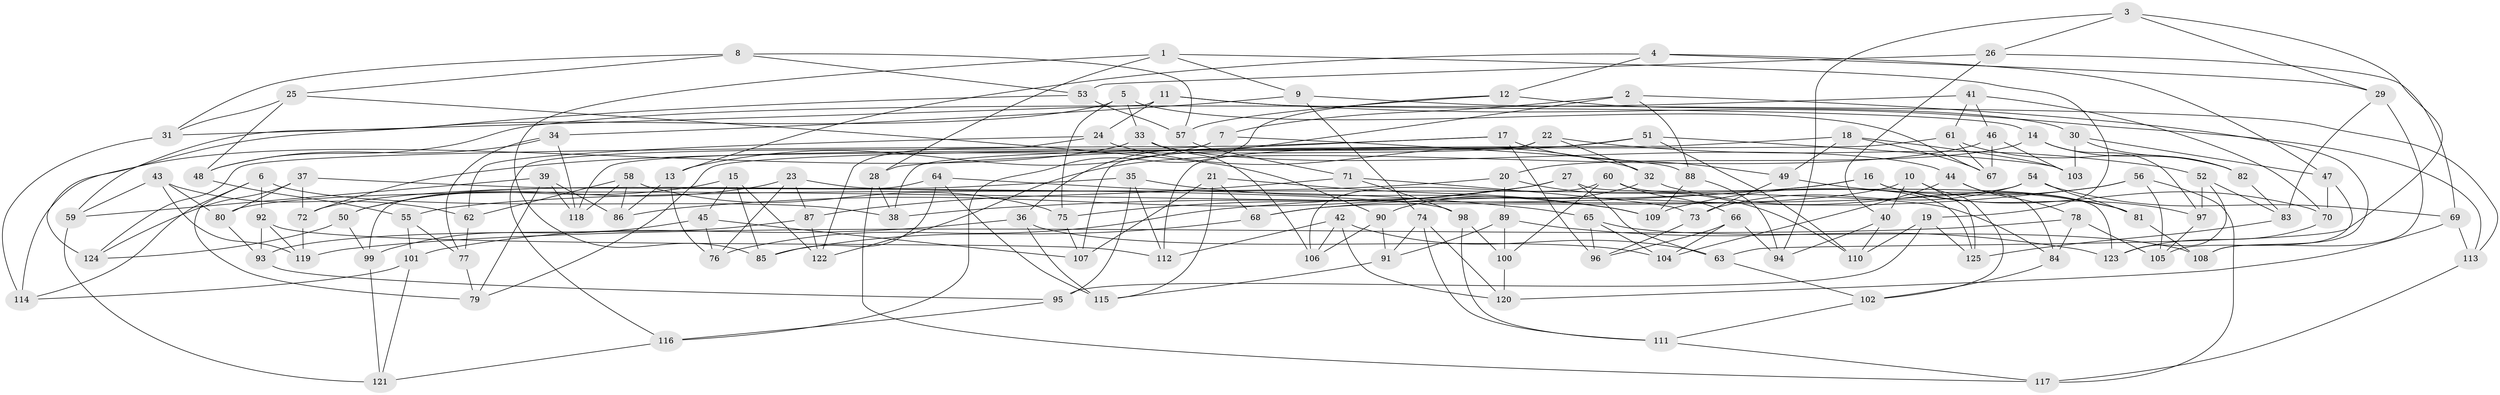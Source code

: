 // Generated by graph-tools (version 1.1) at 2025/56/03/09/25 04:56:56]
// undirected, 125 vertices, 250 edges
graph export_dot {
graph [start="1"]
  node [color=gray90,style=filled];
  1;
  2;
  3;
  4;
  5;
  6;
  7;
  8;
  9;
  10;
  11;
  12;
  13;
  14;
  15;
  16;
  17;
  18;
  19;
  20;
  21;
  22;
  23;
  24;
  25;
  26;
  27;
  28;
  29;
  30;
  31;
  32;
  33;
  34;
  35;
  36;
  37;
  38;
  39;
  40;
  41;
  42;
  43;
  44;
  45;
  46;
  47;
  48;
  49;
  50;
  51;
  52;
  53;
  54;
  55;
  56;
  57;
  58;
  59;
  60;
  61;
  62;
  63;
  64;
  65;
  66;
  67;
  68;
  69;
  70;
  71;
  72;
  73;
  74;
  75;
  76;
  77;
  78;
  79;
  80;
  81;
  82;
  83;
  84;
  85;
  86;
  87;
  88;
  89;
  90;
  91;
  92;
  93;
  94;
  95;
  96;
  97;
  98;
  99;
  100;
  101;
  102;
  103;
  104;
  105;
  106;
  107;
  108;
  109;
  110;
  111;
  112;
  113;
  114;
  115;
  116;
  117;
  118;
  119;
  120;
  121;
  122;
  123;
  124;
  125;
  1 -- 85;
  1 -- 28;
  1 -- 19;
  1 -- 9;
  2 -- 108;
  2 -- 7;
  2 -- 88;
  2 -- 36;
  3 -- 29;
  3 -- 94;
  3 -- 63;
  3 -- 26;
  4 -- 12;
  4 -- 29;
  4 -- 13;
  4 -- 47;
  5 -- 124;
  5 -- 33;
  5 -- 67;
  5 -- 75;
  6 -- 38;
  6 -- 79;
  6 -- 92;
  6 -- 114;
  7 -- 116;
  7 -- 88;
  7 -- 13;
  8 -- 53;
  8 -- 57;
  8 -- 31;
  8 -- 25;
  9 -- 113;
  9 -- 34;
  9 -- 74;
  10 -- 68;
  10 -- 40;
  10 -- 125;
  10 -- 102;
  11 -- 113;
  11 -- 31;
  11 -- 24;
  11 -- 14;
  12 -- 30;
  12 -- 57;
  12 -- 116;
  13 -- 86;
  13 -- 76;
  14 -- 20;
  14 -- 97;
  14 -- 82;
  15 -- 50;
  15 -- 122;
  15 -- 85;
  15 -- 45;
  16 -- 70;
  16 -- 76;
  16 -- 38;
  16 -- 97;
  17 -- 28;
  17 -- 124;
  17 -- 96;
  17 -- 49;
  18 -- 38;
  18 -- 103;
  18 -- 67;
  18 -- 49;
  19 -- 110;
  19 -- 125;
  19 -- 95;
  20 -- 110;
  20 -- 55;
  20 -- 89;
  21 -- 68;
  21 -- 115;
  21 -- 107;
  21 -- 109;
  22 -- 107;
  22 -- 118;
  22 -- 32;
  22 -- 52;
  23 -- 84;
  23 -- 50;
  23 -- 87;
  23 -- 76;
  24 -- 122;
  24 -- 62;
  24 -- 32;
  25 -- 48;
  25 -- 31;
  25 -- 90;
  26 -- 69;
  26 -- 53;
  26 -- 40;
  27 -- 75;
  27 -- 86;
  27 -- 123;
  27 -- 63;
  28 -- 38;
  28 -- 117;
  29 -- 83;
  29 -- 108;
  30 -- 103;
  30 -- 82;
  30 -- 47;
  31 -- 114;
  32 -- 90;
  32 -- 81;
  33 -- 106;
  33 -- 114;
  33 -- 44;
  34 -- 77;
  34 -- 48;
  34 -- 118;
  35 -- 72;
  35 -- 112;
  35 -- 95;
  35 -- 109;
  36 -- 104;
  36 -- 115;
  36 -- 101;
  37 -- 124;
  37 -- 98;
  37 -- 80;
  37 -- 72;
  39 -- 86;
  39 -- 59;
  39 -- 118;
  39 -- 79;
  40 -- 110;
  40 -- 94;
  41 -- 46;
  41 -- 70;
  41 -- 61;
  41 -- 48;
  42 -- 106;
  42 -- 63;
  42 -- 120;
  42 -- 112;
  43 -- 80;
  43 -- 119;
  43 -- 62;
  43 -- 59;
  44 -- 84;
  44 -- 78;
  44 -- 104;
  45 -- 107;
  45 -- 76;
  45 -- 99;
  46 -- 67;
  46 -- 103;
  46 -- 122;
  47 -- 70;
  47 -- 105;
  48 -- 55;
  49 -- 81;
  49 -- 73;
  50 -- 124;
  50 -- 99;
  51 -- 103;
  51 -- 72;
  51 -- 110;
  51 -- 112;
  52 -- 83;
  52 -- 123;
  52 -- 97;
  53 -- 57;
  53 -- 59;
  54 -- 80;
  54 -- 73;
  54 -- 81;
  54 -- 69;
  55 -- 77;
  55 -- 101;
  56 -- 105;
  56 -- 109;
  56 -- 117;
  56 -- 68;
  57 -- 71;
  58 -- 62;
  58 -- 118;
  58 -- 86;
  58 -- 75;
  59 -- 121;
  60 -- 100;
  60 -- 66;
  60 -- 106;
  60 -- 125;
  61 -- 79;
  61 -- 67;
  61 -- 82;
  62 -- 77;
  63 -- 102;
  64 -- 85;
  64 -- 99;
  64 -- 115;
  64 -- 65;
  65 -- 108;
  65 -- 104;
  65 -- 96;
  66 -- 94;
  66 -- 96;
  66 -- 104;
  68 -- 85;
  69 -- 113;
  69 -- 120;
  70 -- 123;
  71 -- 98;
  71 -- 87;
  71 -- 73;
  72 -- 119;
  73 -- 96;
  74 -- 111;
  74 -- 120;
  74 -- 91;
  75 -- 107;
  77 -- 79;
  78 -- 84;
  78 -- 105;
  78 -- 119;
  80 -- 93;
  81 -- 108;
  82 -- 83;
  83 -- 125;
  84 -- 102;
  87 -- 93;
  87 -- 122;
  88 -- 94;
  88 -- 109;
  89 -- 100;
  89 -- 123;
  89 -- 91;
  90 -- 91;
  90 -- 106;
  91 -- 115;
  92 -- 93;
  92 -- 119;
  92 -- 112;
  93 -- 95;
  95 -- 116;
  97 -- 105;
  98 -- 100;
  98 -- 111;
  99 -- 121;
  100 -- 120;
  101 -- 114;
  101 -- 121;
  102 -- 111;
  111 -- 117;
  113 -- 117;
  116 -- 121;
}
